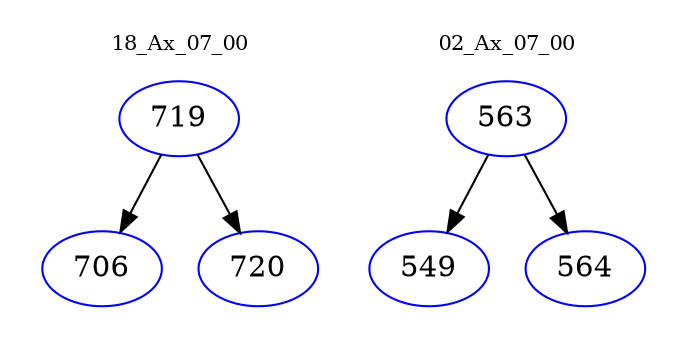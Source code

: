 digraph{
subgraph cluster_0 {
color = white
label = "18_Ax_07_00";
fontsize=10;
T0_719 [label="719", color="blue"]
T0_719 -> T0_706 [color="black"]
T0_706 [label="706", color="blue"]
T0_719 -> T0_720 [color="black"]
T0_720 [label="720", color="blue"]
}
subgraph cluster_1 {
color = white
label = "02_Ax_07_00";
fontsize=10;
T1_563 [label="563", color="blue"]
T1_563 -> T1_549 [color="black"]
T1_549 [label="549", color="blue"]
T1_563 -> T1_564 [color="black"]
T1_564 [label="564", color="blue"]
}
}
